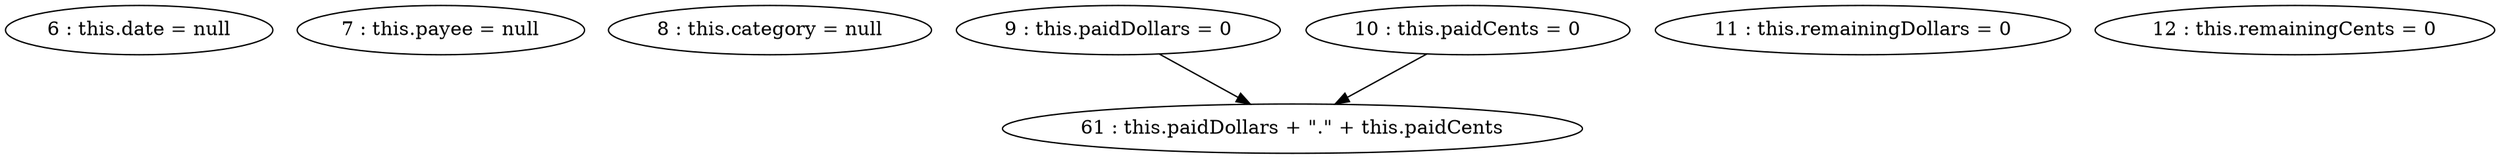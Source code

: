digraph G {
"6 : this.date = null"
"7 : this.payee = null"
"8 : this.category = null"
"9 : this.paidDollars = 0"
"9 : this.paidDollars = 0" -> "61 : this.paidDollars + \".\" + this.paidCents"
"10 : this.paidCents = 0"
"10 : this.paidCents = 0" -> "61 : this.paidDollars + \".\" + this.paidCents"
"11 : this.remainingDollars = 0"
"12 : this.remainingCents = 0"
"61 : this.paidDollars + \".\" + this.paidCents"
}